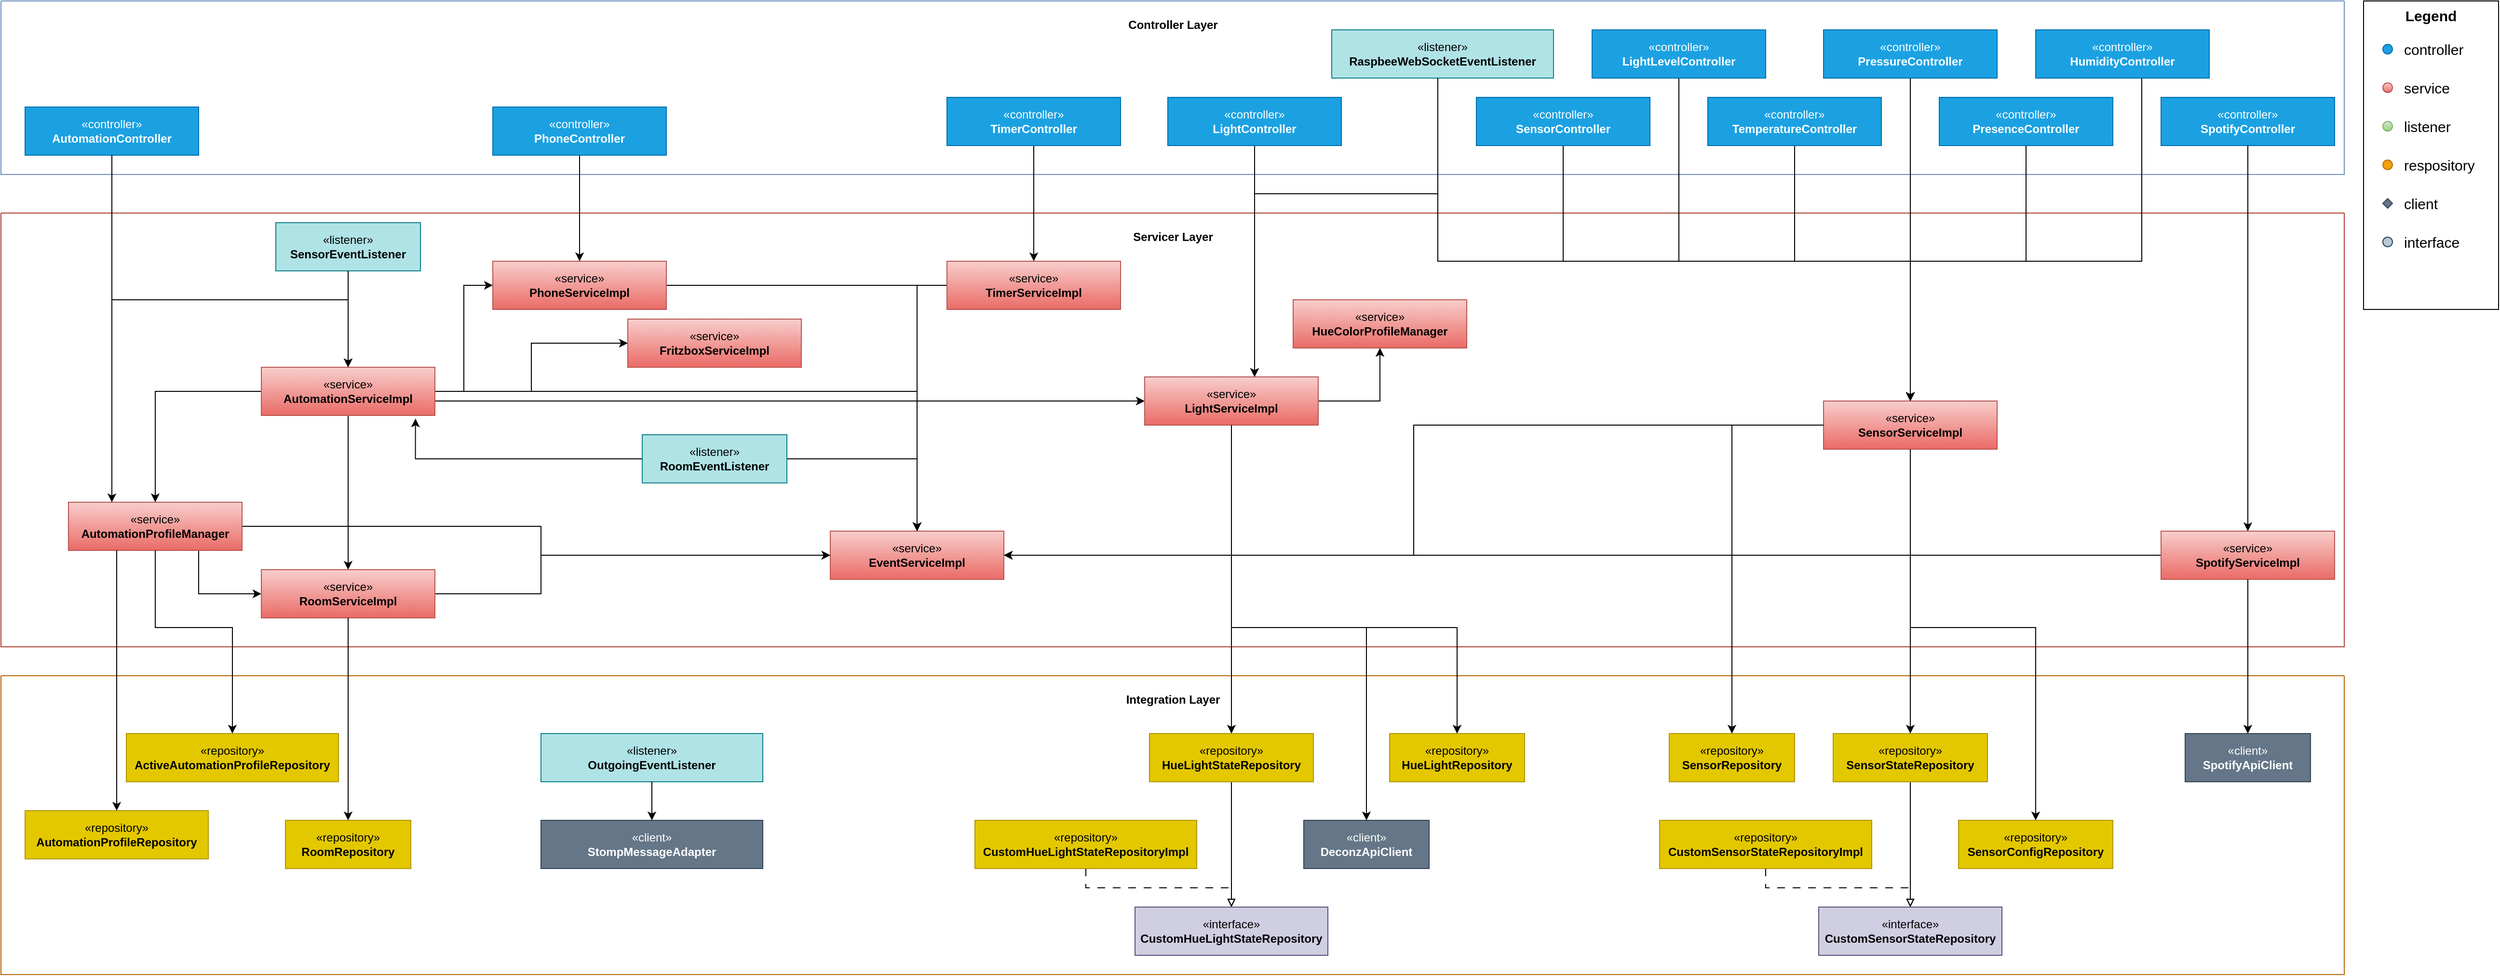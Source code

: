 <mxfile version="27.0.8">
  <diagram name="Seite-1" id="5CU7-ElbSWRXbxw236bT">
    <mxGraphModel dx="2350" dy="1247" grid="1" gridSize="10" guides="1" tooltips="1" connect="1" arrows="1" fold="1" page="1" pageScale="1" pageWidth="827" pageHeight="1169" math="0" shadow="0">
      <root>
        <mxCell id="0" />
        <mxCell id="1" parent="0" />
        <mxCell id="-B-z06DFlxI5KMjTxw7x-1" value="" style="swimlane;startSize=0;fillColor=#dae8fc;gradientColor=#7ea6e0;strokeColor=#6c8ebf;container=0;" parent="1" vertex="1">
          <mxGeometry x="80" y="170" width="2430" height="180" as="geometry" />
        </mxCell>
        <mxCell id="-B-z06DFlxI5KMjTxw7x-7" value="«controller»&lt;br&gt;&lt;b&gt;SpotifyController&lt;/b&gt;" style="html=1;whiteSpace=wrap;fillColor=#1ba1e2;fontColor=#ffffff;strokeColor=#006EAF;" parent="-B-z06DFlxI5KMjTxw7x-1" vertex="1">
          <mxGeometry x="2240" y="100" width="180" height="50" as="geometry" />
        </mxCell>
        <mxCell id="-B-z06DFlxI5KMjTxw7x-4" value="«controller»&lt;br&gt;&lt;b&gt;AutomationController&lt;/b&gt;" style="html=1;whiteSpace=wrap;fillColor=#1ba1e2;fontColor=#ffffff;strokeColor=#006EAF;" parent="-B-z06DFlxI5KMjTxw7x-1" vertex="1">
          <mxGeometry x="25" y="110" width="180" height="50" as="geometry" />
        </mxCell>
        <mxCell id="-B-z06DFlxI5KMjTxw7x-3" value="Controller Layer" style="text;html=1;align=center;verticalAlign=middle;resizable=0;points=[];autosize=1;strokeColor=none;fillColor=none;fontStyle=1" parent="-B-z06DFlxI5KMjTxw7x-1" vertex="1">
          <mxGeometry x="1160" y="10" width="110" height="30" as="geometry" />
        </mxCell>
        <mxCell id="-B-z06DFlxI5KMjTxw7x-102" value="«listener»&lt;br&gt;&lt;b&gt;RaspbeeWebSocketEventListener&lt;/b&gt;" style="html=1;whiteSpace=wrap;fillColor=#b0e3e6;strokeColor=#0e8088;" parent="-B-z06DFlxI5KMjTxw7x-1" vertex="1">
          <mxGeometry x="1380" y="30" width="230" height="50" as="geometry" />
        </mxCell>
        <mxCell id="-B-z06DFlxI5KMjTxw7x-15" value="" style="swimlane;startSize=0;fillColor=#fad9d5;strokeColor=#ae4132;" parent="1" vertex="1">
          <mxGeometry x="80" y="390" width="2430" height="450" as="geometry" />
        </mxCell>
        <mxCell id="-B-z06DFlxI5KMjTxw7x-16" value="Servicer Layer" style="text;html=1;align=center;verticalAlign=middle;resizable=0;points=[];autosize=1;strokeColor=none;fillColor=none;fontStyle=1" parent="-B-z06DFlxI5KMjTxw7x-15" vertex="1">
          <mxGeometry x="1165" y="10" width="100" height="30" as="geometry" />
        </mxCell>
        <mxCell id="-B-z06DFlxI5KMjTxw7x-73" style="edgeStyle=orthogonalEdgeStyle;rounded=0;orthogonalLoop=1;jettySize=auto;html=1;" parent="-B-z06DFlxI5KMjTxw7x-15" source="-B-z06DFlxI5KMjTxw7x-26" edge="1">
          <mxGeometry relative="1" as="geometry">
            <mxPoint x="860" y="355" as="targetPoint" />
            <Array as="points">
              <mxPoint x="560" y="325" />
              <mxPoint x="560" y="355" />
            </Array>
          </mxGeometry>
        </mxCell>
        <mxCell id="-B-z06DFlxI5KMjTxw7x-74" style="edgeStyle=orthogonalEdgeStyle;rounded=0;orthogonalLoop=1;jettySize=auto;html=1;entryX=0;entryY=0.5;entryDx=0;entryDy=0;exitX=0.75;exitY=1;exitDx=0;exitDy=0;" parent="-B-z06DFlxI5KMjTxw7x-15" source="-B-z06DFlxI5KMjTxw7x-26" target="-B-z06DFlxI5KMjTxw7x-33" edge="1">
          <mxGeometry relative="1" as="geometry" />
        </mxCell>
        <mxCell id="-B-z06DFlxI5KMjTxw7x-26" value="«service»&lt;br&gt;&lt;b&gt;AutomationProfileManager&lt;/b&gt;" style="html=1;whiteSpace=wrap;fillColor=#f8cecc;strokeColor=#b85450;gradientColor=#ea6b66;" parent="-B-z06DFlxI5KMjTxw7x-15" vertex="1">
          <mxGeometry x="70" y="300" width="180" height="50" as="geometry" />
        </mxCell>
        <mxCell id="-B-z06DFlxI5KMjTxw7x-75" style="edgeStyle=orthogonalEdgeStyle;rounded=0;orthogonalLoop=1;jettySize=auto;html=1;exitX=1;exitY=0.75;exitDx=0;exitDy=0;" parent="-B-z06DFlxI5KMjTxw7x-15" source="-B-z06DFlxI5KMjTxw7x-27" target="-B-z06DFlxI5KMjTxw7x-31" edge="1">
          <mxGeometry relative="1" as="geometry">
            <Array as="points">
              <mxPoint x="450" y="195" />
            </Array>
          </mxGeometry>
        </mxCell>
        <mxCell id="-B-z06DFlxI5KMjTxw7x-78" style="edgeStyle=orthogonalEdgeStyle;rounded=0;orthogonalLoop=1;jettySize=auto;html=1;" parent="-B-z06DFlxI5KMjTxw7x-15" source="-B-z06DFlxI5KMjTxw7x-27" target="-B-z06DFlxI5KMjTxw7x-28" edge="1">
          <mxGeometry relative="1" as="geometry" />
        </mxCell>
        <mxCell id="-B-z06DFlxI5KMjTxw7x-79" style="edgeStyle=orthogonalEdgeStyle;rounded=0;orthogonalLoop=1;jettySize=auto;html=1;entryX=0;entryY=0.5;entryDx=0;entryDy=0;" parent="-B-z06DFlxI5KMjTxw7x-15" source="-B-z06DFlxI5KMjTxw7x-27" target="-B-z06DFlxI5KMjTxw7x-32" edge="1">
          <mxGeometry relative="1" as="geometry" />
        </mxCell>
        <mxCell id="-B-z06DFlxI5KMjTxw7x-80" style="edgeStyle=orthogonalEdgeStyle;rounded=0;orthogonalLoop=1;jettySize=auto;html=1;" parent="-B-z06DFlxI5KMjTxw7x-15" source="-B-z06DFlxI5KMjTxw7x-27" target="-B-z06DFlxI5KMjTxw7x-29" edge="1">
          <mxGeometry relative="1" as="geometry" />
        </mxCell>
        <mxCell id="-B-z06DFlxI5KMjTxw7x-123" style="edgeStyle=orthogonalEdgeStyle;rounded=0;orthogonalLoop=1;jettySize=auto;html=1;" parent="-B-z06DFlxI5KMjTxw7x-15" source="-B-z06DFlxI5KMjTxw7x-27" target="-B-z06DFlxI5KMjTxw7x-26" edge="1">
          <mxGeometry relative="1" as="geometry" />
        </mxCell>
        <mxCell id="-B-z06DFlxI5KMjTxw7x-136" style="edgeStyle=orthogonalEdgeStyle;rounded=0;orthogonalLoop=1;jettySize=auto;html=1;entryX=0.5;entryY=0;entryDx=0;entryDy=0;" parent="-B-z06DFlxI5KMjTxw7x-15" source="-B-z06DFlxI5KMjTxw7x-27" target="-B-z06DFlxI5KMjTxw7x-33" edge="1">
          <mxGeometry relative="1" as="geometry" />
        </mxCell>
        <mxCell id="-B-z06DFlxI5KMjTxw7x-27" value="«service»&lt;br&gt;&lt;b&gt;AutomationServiceImpl&lt;/b&gt;" style="html=1;whiteSpace=wrap;fillColor=#f8cecc;strokeColor=#b85450;gradientColor=#ea6b66;" parent="-B-z06DFlxI5KMjTxw7x-15" vertex="1">
          <mxGeometry x="270" y="160" width="180" height="50" as="geometry" />
        </mxCell>
        <mxCell id="-B-z06DFlxI5KMjTxw7x-28" value="«service»&lt;br&gt;&lt;b&gt;EventServiceImpl&lt;/b&gt;" style="html=1;whiteSpace=wrap;fillColor=#f8cecc;strokeColor=#b85450;gradientColor=#ea6b66;" parent="-B-z06DFlxI5KMjTxw7x-15" vertex="1">
          <mxGeometry x="860" y="330" width="180" height="50" as="geometry" />
        </mxCell>
        <mxCell id="-B-z06DFlxI5KMjTxw7x-29" value="«service»&lt;br&gt;&lt;b&gt;FritzboxServiceImpl&lt;/b&gt;" style="html=1;whiteSpace=wrap;fillColor=#f8cecc;strokeColor=#b85450;gradientColor=#ea6b66;" parent="-B-z06DFlxI5KMjTxw7x-15" vertex="1">
          <mxGeometry x="650" y="110" width="180" height="50" as="geometry" />
        </mxCell>
        <mxCell id="-B-z06DFlxI5KMjTxw7x-30" value="«service»&lt;br&gt;&lt;b&gt;HueColorProfileManager&lt;/b&gt;" style="html=1;whiteSpace=wrap;fillColor=#f8cecc;strokeColor=#b85450;gradientColor=#ea6b66;" parent="-B-z06DFlxI5KMjTxw7x-15" vertex="1">
          <mxGeometry x="1340" y="90" width="180" height="50" as="geometry" />
        </mxCell>
        <mxCell id="-B-z06DFlxI5KMjTxw7x-83" style="edgeStyle=orthogonalEdgeStyle;rounded=0;orthogonalLoop=1;jettySize=auto;html=1;exitX=1;exitY=0.5;exitDx=0;exitDy=0;" parent="-B-z06DFlxI5KMjTxw7x-15" source="-B-z06DFlxI5KMjTxw7x-31" target="-B-z06DFlxI5KMjTxw7x-30" edge="1">
          <mxGeometry relative="1" as="geometry" />
        </mxCell>
        <mxCell id="-B-z06DFlxI5KMjTxw7x-31" value="«service»&lt;br&gt;&lt;b&gt;LightServiceImpl&lt;/b&gt;" style="html=1;whiteSpace=wrap;fillColor=#f8cecc;strokeColor=#b85450;gradientColor=#ea6b66;" parent="-B-z06DFlxI5KMjTxw7x-15" vertex="1">
          <mxGeometry x="1186" y="170" width="180" height="50" as="geometry" />
        </mxCell>
        <mxCell id="-B-z06DFlxI5KMjTxw7x-127" style="edgeStyle=orthogonalEdgeStyle;rounded=0;orthogonalLoop=1;jettySize=auto;html=1;" parent="-B-z06DFlxI5KMjTxw7x-15" source="-B-z06DFlxI5KMjTxw7x-32" target="-B-z06DFlxI5KMjTxw7x-28" edge="1">
          <mxGeometry relative="1" as="geometry" />
        </mxCell>
        <mxCell id="-B-z06DFlxI5KMjTxw7x-32" value="«service»&lt;br&gt;&lt;b&gt;PhoneServiceImpl&lt;/b&gt;" style="html=1;whiteSpace=wrap;fillColor=#f8cecc;strokeColor=#b85450;gradientColor=#ea6b66;" parent="-B-z06DFlxI5KMjTxw7x-15" vertex="1">
          <mxGeometry x="510" y="50" width="180" height="50" as="geometry" />
        </mxCell>
        <mxCell id="-B-z06DFlxI5KMjTxw7x-89" style="edgeStyle=orthogonalEdgeStyle;rounded=0;orthogonalLoop=1;jettySize=auto;html=1;entryX=0;entryY=0.5;entryDx=0;entryDy=0;" parent="-B-z06DFlxI5KMjTxw7x-15" source="-B-z06DFlxI5KMjTxw7x-33" target="-B-z06DFlxI5KMjTxw7x-28" edge="1">
          <mxGeometry relative="1" as="geometry">
            <Array as="points">
              <mxPoint x="560" y="395" />
              <mxPoint x="560" y="355" />
            </Array>
          </mxGeometry>
        </mxCell>
        <mxCell id="-B-z06DFlxI5KMjTxw7x-33" value="«service»&lt;br&gt;&lt;b&gt;RoomServiceImpl&lt;/b&gt;" style="html=1;whiteSpace=wrap;fillColor=#f8cecc;strokeColor=#b85450;gradientColor=#ea6b66;" parent="-B-z06DFlxI5KMjTxw7x-15" vertex="1">
          <mxGeometry x="270" y="370" width="180" height="50" as="geometry" />
        </mxCell>
        <mxCell id="-B-z06DFlxI5KMjTxw7x-133" style="edgeStyle=orthogonalEdgeStyle;rounded=0;orthogonalLoop=1;jettySize=auto;html=1;entryX=1;entryY=0.5;entryDx=0;entryDy=0;" parent="-B-z06DFlxI5KMjTxw7x-15" source="-B-z06DFlxI5KMjTxw7x-34" target="-B-z06DFlxI5KMjTxw7x-28" edge="1">
          <mxGeometry relative="1" as="geometry" />
        </mxCell>
        <mxCell id="-B-z06DFlxI5KMjTxw7x-34" value="«service»&lt;br&gt;&lt;b&gt;SensorServiceImpl&lt;/b&gt;" style="html=1;whiteSpace=wrap;fillColor=#f8cecc;strokeColor=#b85450;gradientColor=#ea6b66;" parent="-B-z06DFlxI5KMjTxw7x-15" vertex="1">
          <mxGeometry x="1890" y="195" width="180" height="50" as="geometry" />
        </mxCell>
        <mxCell id="-B-z06DFlxI5KMjTxw7x-96" style="edgeStyle=orthogonalEdgeStyle;rounded=0;orthogonalLoop=1;jettySize=auto;html=1;" parent="-B-z06DFlxI5KMjTxw7x-15" source="-B-z06DFlxI5KMjTxw7x-35" edge="1">
          <mxGeometry relative="1" as="geometry">
            <mxPoint x="1040" y="355" as="targetPoint" />
          </mxGeometry>
        </mxCell>
        <mxCell id="-B-z06DFlxI5KMjTxw7x-35" value="«service»&lt;br&gt;&lt;div&gt;&lt;b&gt;SpotifyServiceImpl&lt;/b&gt;&lt;/div&gt;" style="html=1;whiteSpace=wrap;fillColor=#f8cecc;strokeColor=#b85450;gradientColor=#ea6b66;" parent="-B-z06DFlxI5KMjTxw7x-15" vertex="1">
          <mxGeometry x="2240" y="330" width="180" height="50" as="geometry" />
        </mxCell>
        <mxCell id="-B-z06DFlxI5KMjTxw7x-131" style="edgeStyle=orthogonalEdgeStyle;rounded=0;orthogonalLoop=1;jettySize=auto;html=1;exitX=0;exitY=0.5;exitDx=0;exitDy=0;" parent="-B-z06DFlxI5KMjTxw7x-15" source="-B-z06DFlxI5KMjTxw7x-36" target="-B-z06DFlxI5KMjTxw7x-28" edge="1">
          <mxGeometry relative="1" as="geometry" />
        </mxCell>
        <mxCell id="-B-z06DFlxI5KMjTxw7x-36" value="«service»&lt;br&gt;&lt;div&gt;&lt;b&gt;TimerServiceImpl&lt;/b&gt;&lt;/div&gt;" style="html=1;whiteSpace=wrap;fillColor=#f8cecc;strokeColor=#b85450;gradientColor=#ea6b66;" parent="-B-z06DFlxI5KMjTxw7x-15" vertex="1">
          <mxGeometry x="981" y="50" width="180" height="50" as="geometry" />
        </mxCell>
        <mxCell id="-B-z06DFlxI5KMjTxw7x-99" value="" style="edgeStyle=orthogonalEdgeStyle;rounded=0;orthogonalLoop=1;jettySize=auto;html=1;entryX=0.888;entryY=1.064;entryDx=0;entryDy=0;entryPerimeter=0;" parent="-B-z06DFlxI5KMjTxw7x-15" source="-B-z06DFlxI5KMjTxw7x-98" target="-B-z06DFlxI5KMjTxw7x-27" edge="1">
          <mxGeometry relative="1" as="geometry" />
        </mxCell>
        <mxCell id="-B-z06DFlxI5KMjTxw7x-100" value="«listener»&lt;br&gt;&lt;b&gt;SensorEventListener&lt;/b&gt;" style="html=1;whiteSpace=wrap;fillColor=#b0e3e6;strokeColor=#0e8088;" parent="-B-z06DFlxI5KMjTxw7x-15" vertex="1">
          <mxGeometry x="285" y="10" width="150" height="50" as="geometry" />
        </mxCell>
        <mxCell id="-B-z06DFlxI5KMjTxw7x-101" value="" style="edgeStyle=orthogonalEdgeStyle;rounded=0;orthogonalLoop=1;jettySize=auto;html=1;" parent="-B-z06DFlxI5KMjTxw7x-15" source="-B-z06DFlxI5KMjTxw7x-100" target="-B-z06DFlxI5KMjTxw7x-27" edge="1">
          <mxGeometry relative="1" as="geometry" />
        </mxCell>
        <mxCell id="-B-z06DFlxI5KMjTxw7x-130" style="edgeStyle=orthogonalEdgeStyle;rounded=0;orthogonalLoop=1;jettySize=auto;html=1;" parent="-B-z06DFlxI5KMjTxw7x-15" source="-B-z06DFlxI5KMjTxw7x-98" target="-B-z06DFlxI5KMjTxw7x-28" edge="1">
          <mxGeometry relative="1" as="geometry" />
        </mxCell>
        <mxCell id="-B-z06DFlxI5KMjTxw7x-98" value="«listener»&lt;br&gt;&lt;b&gt;RoomEventListener&lt;/b&gt;" style="html=1;whiteSpace=wrap;fillColor=#b0e3e6;strokeColor=#0e8088;" parent="-B-z06DFlxI5KMjTxw7x-15" vertex="1">
          <mxGeometry x="665" y="230" width="150" height="50" as="geometry" />
        </mxCell>
        <mxCell id="-B-z06DFlxI5KMjTxw7x-38" value="" style="swimlane;startSize=0;fillColor=#fad7ac;strokeColor=#b46504;" parent="1" vertex="1">
          <mxGeometry x="80" y="870" width="2430" height="310" as="geometry" />
        </mxCell>
        <mxCell id="-B-z06DFlxI5KMjTxw7x-39" value="Integration Layer" style="text;html=1;align=center;verticalAlign=middle;resizable=0;points=[];autosize=1;strokeColor=none;fillColor=none;fontStyle=1" parent="-B-z06DFlxI5KMjTxw7x-38" vertex="1">
          <mxGeometry x="1160" y="10" width="110" height="30" as="geometry" />
        </mxCell>
        <mxCell id="-B-z06DFlxI5KMjTxw7x-40" value="«interface»&lt;br&gt;&lt;b&gt;CustomSensorStateRepository&lt;/b&gt;" style="html=1;whiteSpace=wrap;fillColor=#d0cee2;strokeColor=#56517e;" parent="-B-z06DFlxI5KMjTxw7x-38" vertex="1">
          <mxGeometry x="1885" y="240" width="190" height="50" as="geometry" />
        </mxCell>
        <mxCell id="-B-z06DFlxI5KMjTxw7x-52" value="«interface»&lt;br&gt;&lt;b&gt;CustomHueLightStateRepository&lt;/b&gt;" style="html=1;whiteSpace=wrap;fillColor=#d0cee2;strokeColor=#56517e;" parent="-B-z06DFlxI5KMjTxw7x-38" vertex="1">
          <mxGeometry x="1176" y="240" width="200" height="50" as="geometry" />
        </mxCell>
        <mxCell id="-B-z06DFlxI5KMjTxw7x-65" style="edgeStyle=orthogonalEdgeStyle;rounded=0;orthogonalLoop=1;jettySize=auto;html=1;endArrow=block;endFill=0;dashed=1;dashPattern=8 8;" parent="-B-z06DFlxI5KMjTxw7x-38" source="-B-z06DFlxI5KMjTxw7x-53" target="-B-z06DFlxI5KMjTxw7x-52" edge="1">
          <mxGeometry relative="1" as="geometry" />
        </mxCell>
        <mxCell id="-B-z06DFlxI5KMjTxw7x-53" value="«repository»&lt;br&gt;&lt;b&gt;CustomHueLightStateRepositoryImpl&lt;/b&gt;" style="html=1;whiteSpace=wrap;fillColor=#e3c800;strokeColor=#B09500;fontColor=#000000;" parent="-B-z06DFlxI5KMjTxw7x-38" vertex="1">
          <mxGeometry x="1010" y="150" width="230" height="50" as="geometry" />
        </mxCell>
        <mxCell id="-B-z06DFlxI5KMjTxw7x-54" value="«repository»&lt;br&gt;&lt;b&gt;RoomRepository&lt;/b&gt;" style="html=1;whiteSpace=wrap;fillColor=#e3c800;strokeColor=#B09500;fontColor=#000000;" parent="-B-z06DFlxI5KMjTxw7x-38" vertex="1">
          <mxGeometry x="295" y="150" width="130" height="50" as="geometry" />
        </mxCell>
        <mxCell id="-B-z06DFlxI5KMjTxw7x-55" value="«repository»&lt;br&gt;&lt;b&gt;HueLightRepository&lt;/b&gt;" style="html=1;whiteSpace=wrap;fillColor=#e3c800;strokeColor=#B09500;fontColor=#000000;" parent="-B-z06DFlxI5KMjTxw7x-38" vertex="1">
          <mxGeometry x="1440" y="60" width="140" height="50" as="geometry" />
        </mxCell>
        <mxCell id="-B-z06DFlxI5KMjTxw7x-68" value="" style="edgeStyle=orthogonalEdgeStyle;rounded=0;orthogonalLoop=1;jettySize=auto;html=1;endArrow=block;endFill=0;" parent="-B-z06DFlxI5KMjTxw7x-38" source="-B-z06DFlxI5KMjTxw7x-56" target="-B-z06DFlxI5KMjTxw7x-52" edge="1">
          <mxGeometry relative="1" as="geometry" />
        </mxCell>
        <mxCell id="-B-z06DFlxI5KMjTxw7x-56" value="«repository»&lt;br&gt;&lt;b&gt;HueLightStateRepository&lt;/b&gt;" style="html=1;whiteSpace=wrap;fillColor=#e3c800;strokeColor=#B09500;fontColor=#000000;" parent="-B-z06DFlxI5KMjTxw7x-38" vertex="1">
          <mxGeometry x="1191" y="60" width="170" height="50" as="geometry" />
        </mxCell>
        <mxCell id="-B-z06DFlxI5KMjTxw7x-67" value="" style="edgeStyle=orthogonalEdgeStyle;rounded=0;orthogonalLoop=1;jettySize=auto;html=1;endArrow=block;endFill=0;dashed=1;dashPattern=8 8;" parent="-B-z06DFlxI5KMjTxw7x-38" source="-B-z06DFlxI5KMjTxw7x-58" target="-B-z06DFlxI5KMjTxw7x-40" edge="1">
          <mxGeometry relative="1" as="geometry" />
        </mxCell>
        <mxCell id="-B-z06DFlxI5KMjTxw7x-58" value="«repository»&lt;br&gt;&lt;b&gt;CustomSensorStateRepositoryImpl&lt;/b&gt;" style="html=1;whiteSpace=wrap;fillColor=#e3c800;strokeColor=#B09500;fontColor=#000000;" parent="-B-z06DFlxI5KMjTxw7x-38" vertex="1">
          <mxGeometry x="1720" y="150" width="220" height="50" as="geometry" />
        </mxCell>
        <mxCell id="-B-z06DFlxI5KMjTxw7x-59" value="«repository»&lt;br&gt;&lt;div&gt;&lt;b&gt;ActiveAutomationProfileRepository&lt;/b&gt;&lt;/div&gt;" style="html=1;whiteSpace=wrap;fillColor=#e3c800;strokeColor=#B09500;fontColor=#000000;" parent="-B-z06DFlxI5KMjTxw7x-38" vertex="1">
          <mxGeometry x="130" y="60" width="220" height="50" as="geometry" />
        </mxCell>
        <mxCell id="-B-z06DFlxI5KMjTxw7x-60" value="«repository»&lt;br&gt;&lt;div&gt;&lt;b&gt;AutomationProfileRepository&lt;/b&gt;&lt;/div&gt;" style="html=1;whiteSpace=wrap;fillColor=#e3c800;strokeColor=#B09500;fontColor=#000000;" parent="-B-z06DFlxI5KMjTxw7x-38" vertex="1">
          <mxGeometry x="25" y="140" width="190" height="50" as="geometry" />
        </mxCell>
        <mxCell id="-B-z06DFlxI5KMjTxw7x-61" value="«repository»&lt;br&gt;&lt;div&gt;&lt;b&gt;SensorRepository&lt;/b&gt;&lt;/div&gt;" style="html=1;whiteSpace=wrap;fillColor=#e3c800;strokeColor=#B09500;fontColor=#000000;" parent="-B-z06DFlxI5KMjTxw7x-38" vertex="1">
          <mxGeometry x="1730" y="60" width="130" height="50" as="geometry" />
        </mxCell>
        <mxCell id="-B-z06DFlxI5KMjTxw7x-69" style="edgeStyle=orthogonalEdgeStyle;rounded=0;orthogonalLoop=1;jettySize=auto;html=1;endArrow=block;endFill=0;" parent="-B-z06DFlxI5KMjTxw7x-38" source="-B-z06DFlxI5KMjTxw7x-62" target="-B-z06DFlxI5KMjTxw7x-40" edge="1">
          <mxGeometry relative="1" as="geometry" />
        </mxCell>
        <mxCell id="-B-z06DFlxI5KMjTxw7x-62" value="«repository»&lt;br&gt;&lt;div&gt;&lt;b&gt;SensorStateRepository&lt;/b&gt;&lt;/div&gt;" style="html=1;whiteSpace=wrap;fillColor=#e3c800;strokeColor=#B09500;fontColor=#000000;" parent="-B-z06DFlxI5KMjTxw7x-38" vertex="1">
          <mxGeometry x="1900" y="60" width="160" height="50" as="geometry" />
        </mxCell>
        <mxCell id="-B-z06DFlxI5KMjTxw7x-64" value="«repository»&lt;br&gt;&lt;div&gt;&lt;b&gt;SensorConfigRepository&lt;/b&gt;&lt;/div&gt;" style="html=1;whiteSpace=wrap;fillColor=#e3c800;strokeColor=#B09500;fontColor=#000000;" parent="-B-z06DFlxI5KMjTxw7x-38" vertex="1">
          <mxGeometry x="2030" y="150" width="160" height="50" as="geometry" />
        </mxCell>
        <mxCell id="-B-z06DFlxI5KMjTxw7x-85" value="«client»&lt;br&gt;&lt;b&gt;DeconzApiClient&lt;/b&gt;" style="html=1;whiteSpace=wrap;fillColor=#647687;strokeColor=#314354;fontColor=#ffffff;" parent="-B-z06DFlxI5KMjTxw7x-38" vertex="1">
          <mxGeometry x="1351" y="150" width="130" height="50" as="geometry" />
        </mxCell>
        <mxCell id="-B-z06DFlxI5KMjTxw7x-94" value="«client»&lt;br&gt;&lt;b&gt;SpotifyApiClient&lt;/b&gt;" style="html=1;whiteSpace=wrap;fillColor=#647687;strokeColor=#314354;fontColor=#ffffff;" parent="-B-z06DFlxI5KMjTxw7x-38" vertex="1">
          <mxGeometry x="2265" y="60" width="130" height="50" as="geometry" />
        </mxCell>
        <mxCell id="-B-z06DFlxI5KMjTxw7x-104" value="«client»&lt;br&gt;&lt;b&gt;StompMessageAdapter&lt;/b&gt;" style="html=1;whiteSpace=wrap;fillColor=#647687;strokeColor=#314354;fontColor=#ffffff;" parent="-B-z06DFlxI5KMjTxw7x-38" vertex="1">
          <mxGeometry x="560" y="150" width="230" height="50" as="geometry" />
        </mxCell>
        <mxCell id="-B-z06DFlxI5KMjTxw7x-103" value="«listener»&lt;br&gt;&lt;b&gt;OutgoingEventListener&lt;/b&gt;" style="html=1;whiteSpace=wrap;fillColor=#b0e3e6;strokeColor=#0e8088;" parent="-B-z06DFlxI5KMjTxw7x-38" vertex="1">
          <mxGeometry x="560" y="60" width="230" height="50" as="geometry" />
        </mxCell>
        <mxCell id="-B-z06DFlxI5KMjTxw7x-105" value="" style="edgeStyle=orthogonalEdgeStyle;rounded=0;orthogonalLoop=1;jettySize=auto;html=1;" parent="-B-z06DFlxI5KMjTxw7x-38" source="-B-z06DFlxI5KMjTxw7x-103" target="-B-z06DFlxI5KMjTxw7x-104" edge="1">
          <mxGeometry relative="1" as="geometry" />
        </mxCell>
        <mxCell id="-B-z06DFlxI5KMjTxw7x-70" style="edgeStyle=orthogonalEdgeStyle;rounded=0;orthogonalLoop=1;jettySize=auto;html=1;" parent="1" source="-B-z06DFlxI5KMjTxw7x-26" target="-B-z06DFlxI5KMjTxw7x-59" edge="1">
          <mxGeometry relative="1" as="geometry">
            <Array as="points">
              <mxPoint x="240" y="820" />
              <mxPoint x="320" y="820" />
            </Array>
          </mxGeometry>
        </mxCell>
        <mxCell id="-B-z06DFlxI5KMjTxw7x-72" style="edgeStyle=orthogonalEdgeStyle;rounded=0;orthogonalLoop=1;jettySize=auto;html=1;entryX=0.5;entryY=0;entryDx=0;entryDy=0;" parent="1" source="-B-z06DFlxI5KMjTxw7x-26" target="-B-z06DFlxI5KMjTxw7x-60" edge="1">
          <mxGeometry relative="1" as="geometry">
            <Array as="points">
              <mxPoint x="200" y="810" />
              <mxPoint x="200" y="810" />
            </Array>
          </mxGeometry>
        </mxCell>
        <mxCell id="-B-z06DFlxI5KMjTxw7x-81" style="edgeStyle=orthogonalEdgeStyle;rounded=0;orthogonalLoop=1;jettySize=auto;html=1;entryX=0.5;entryY=0;entryDx=0;entryDy=0;" parent="1" source="-B-z06DFlxI5KMjTxw7x-31" target="-B-z06DFlxI5KMjTxw7x-56" edge="1">
          <mxGeometry relative="1" as="geometry" />
        </mxCell>
        <mxCell id="-B-z06DFlxI5KMjTxw7x-86" style="edgeStyle=orthogonalEdgeStyle;rounded=0;orthogonalLoop=1;jettySize=auto;html=1;" parent="1" source="-B-z06DFlxI5KMjTxw7x-31" target="-B-z06DFlxI5KMjTxw7x-85" edge="1">
          <mxGeometry relative="1" as="geometry">
            <Array as="points">
              <mxPoint x="1356" y="820" />
              <mxPoint x="1496" y="820" />
            </Array>
          </mxGeometry>
        </mxCell>
        <mxCell id="-B-z06DFlxI5KMjTxw7x-88" style="edgeStyle=orthogonalEdgeStyle;rounded=0;orthogonalLoop=1;jettySize=auto;html=1;" parent="1" source="-B-z06DFlxI5KMjTxw7x-33" target="-B-z06DFlxI5KMjTxw7x-54" edge="1">
          <mxGeometry relative="1" as="geometry" />
        </mxCell>
        <mxCell id="-B-z06DFlxI5KMjTxw7x-91" style="edgeStyle=orthogonalEdgeStyle;rounded=0;orthogonalLoop=1;jettySize=auto;html=1;" parent="1" source="-B-z06DFlxI5KMjTxw7x-34" target="-B-z06DFlxI5KMjTxw7x-64" edge="1">
          <mxGeometry relative="1" as="geometry">
            <Array as="points">
              <mxPoint x="2060" y="820" />
              <mxPoint x="2190" y="820" />
            </Array>
          </mxGeometry>
        </mxCell>
        <mxCell id="-B-z06DFlxI5KMjTxw7x-95" style="edgeStyle=orthogonalEdgeStyle;rounded=0;orthogonalLoop=1;jettySize=auto;html=1;entryX=0.5;entryY=0;entryDx=0;entryDy=0;" parent="1" source="-B-z06DFlxI5KMjTxw7x-35" target="-B-z06DFlxI5KMjTxw7x-94" edge="1">
          <mxGeometry relative="1" as="geometry" />
        </mxCell>
        <mxCell id="-B-z06DFlxI5KMjTxw7x-106" style="edgeStyle=orthogonalEdgeStyle;rounded=0;orthogonalLoop=1;jettySize=auto;html=1;" parent="1" source="-B-z06DFlxI5KMjTxw7x-102" target="-B-z06DFlxI5KMjTxw7x-34" edge="1">
          <mxGeometry relative="1" as="geometry">
            <Array as="points">
              <mxPoint x="1570" y="440" />
              <mxPoint x="2060" y="440" />
            </Array>
          </mxGeometry>
        </mxCell>
        <mxCell id="-B-z06DFlxI5KMjTxw7x-107" style="edgeStyle=orthogonalEdgeStyle;rounded=0;orthogonalLoop=1;jettySize=auto;html=1;" parent="1" source="-B-z06DFlxI5KMjTxw7x-102" target="-B-z06DFlxI5KMjTxw7x-31" edge="1">
          <mxGeometry relative="1" as="geometry">
            <Array as="points">
              <mxPoint x="1570" y="370" />
              <mxPoint x="1380" y="370" />
            </Array>
          </mxGeometry>
        </mxCell>
        <mxCell id="-B-z06DFlxI5KMjTxw7x-108" style="edgeStyle=orthogonalEdgeStyle;rounded=0;orthogonalLoop=1;jettySize=auto;html=1;entryX=0.25;entryY=0;entryDx=0;entryDy=0;" parent="1" source="-B-z06DFlxI5KMjTxw7x-4" target="-B-z06DFlxI5KMjTxw7x-26" edge="1">
          <mxGeometry relative="1" as="geometry" />
        </mxCell>
        <mxCell id="-B-z06DFlxI5KMjTxw7x-110" style="edgeStyle=orthogonalEdgeStyle;rounded=0;orthogonalLoop=1;jettySize=auto;html=1;" parent="1" source="-B-z06DFlxI5KMjTxw7x-6" target="-B-z06DFlxI5KMjTxw7x-32" edge="1">
          <mxGeometry relative="1" as="geometry" />
        </mxCell>
        <mxCell id="-B-z06DFlxI5KMjTxw7x-111" style="edgeStyle=orthogonalEdgeStyle;rounded=0;orthogonalLoop=1;jettySize=auto;html=1;" parent="1" source="-B-z06DFlxI5KMjTxw7x-7" target="-B-z06DFlxI5KMjTxw7x-35" edge="1">
          <mxGeometry relative="1" as="geometry" />
        </mxCell>
        <mxCell id="-B-z06DFlxI5KMjTxw7x-112" style="edgeStyle=orthogonalEdgeStyle;rounded=0;orthogonalLoop=1;jettySize=auto;html=1;" parent="1" source="-B-z06DFlxI5KMjTxw7x-8" target="-B-z06DFlxI5KMjTxw7x-36" edge="1">
          <mxGeometry relative="1" as="geometry" />
        </mxCell>
        <mxCell id="-B-z06DFlxI5KMjTxw7x-113" style="edgeStyle=orthogonalEdgeStyle;rounded=0;orthogonalLoop=1;jettySize=auto;html=1;" parent="1" target="-B-z06DFlxI5KMjTxw7x-34" edge="1">
          <mxGeometry relative="1" as="geometry">
            <Array as="points">
              <mxPoint x="2300" y="440" />
              <mxPoint x="2060" y="440" />
            </Array>
            <mxPoint x="2300" y="250" as="sourcePoint" />
          </mxGeometry>
        </mxCell>
        <mxCell id="-B-z06DFlxI5KMjTxw7x-115" style="edgeStyle=orthogonalEdgeStyle;rounded=0;orthogonalLoop=1;jettySize=auto;html=1;" parent="1" source="-B-z06DFlxI5KMjTxw7x-10" target="-B-z06DFlxI5KMjTxw7x-34" edge="1">
          <mxGeometry relative="1" as="geometry">
            <Array as="points">
              <mxPoint x="1820" y="440" />
              <mxPoint x="2060" y="440" />
            </Array>
          </mxGeometry>
        </mxCell>
        <mxCell id="-B-z06DFlxI5KMjTxw7x-118" style="edgeStyle=orthogonalEdgeStyle;rounded=0;orthogonalLoop=1;jettySize=auto;html=1;" parent="1" source="-B-z06DFlxI5KMjTxw7x-11" target="-B-z06DFlxI5KMjTxw7x-34" edge="1">
          <mxGeometry relative="1" as="geometry">
            <Array as="points">
              <mxPoint x="2180" y="440" />
              <mxPoint x="2060" y="440" />
            </Array>
          </mxGeometry>
        </mxCell>
        <mxCell id="-B-z06DFlxI5KMjTxw7x-119" style="edgeStyle=orthogonalEdgeStyle;rounded=0;orthogonalLoop=1;jettySize=auto;html=1;" parent="1" source="-B-z06DFlxI5KMjTxw7x-12" target="-B-z06DFlxI5KMjTxw7x-34" edge="1">
          <mxGeometry relative="1" as="geometry">
            <Array as="points">
              <mxPoint x="2060" y="510" />
              <mxPoint x="2060" y="510" />
            </Array>
          </mxGeometry>
        </mxCell>
        <mxCell id="-B-z06DFlxI5KMjTxw7x-121" style="edgeStyle=orthogonalEdgeStyle;rounded=0;orthogonalLoop=1;jettySize=auto;html=1;" parent="1" source="-B-z06DFlxI5KMjTxw7x-14" target="-B-z06DFlxI5KMjTxw7x-34" edge="1">
          <mxGeometry relative="1" as="geometry">
            <Array as="points">
              <mxPoint x="1940" y="440" />
              <mxPoint x="2060" y="440" />
            </Array>
          </mxGeometry>
        </mxCell>
        <mxCell id="-B-z06DFlxI5KMjTxw7x-128" style="edgeStyle=orthogonalEdgeStyle;rounded=0;orthogonalLoop=1;jettySize=auto;html=1;exitX=0.5;exitY=1;exitDx=0;exitDy=0;" parent="1" source="-B-z06DFlxI5KMjTxw7x-34" target="-B-z06DFlxI5KMjTxw7x-62" edge="1">
          <mxGeometry relative="1" as="geometry">
            <Array as="points">
              <mxPoint x="2060" y="730" />
              <mxPoint x="2060" y="730" />
            </Array>
          </mxGeometry>
        </mxCell>
        <mxCell id="-B-z06DFlxI5KMjTxw7x-129" style="edgeStyle=orthogonalEdgeStyle;rounded=0;orthogonalLoop=1;jettySize=auto;html=1;" parent="1" source="-B-z06DFlxI5KMjTxw7x-34" target="-B-z06DFlxI5KMjTxw7x-61" edge="1">
          <mxGeometry relative="1" as="geometry" />
        </mxCell>
        <mxCell id="-B-z06DFlxI5KMjTxw7x-134" style="edgeStyle=orthogonalEdgeStyle;rounded=0;orthogonalLoop=1;jettySize=auto;html=1;" parent="1" source="-B-z06DFlxI5KMjTxw7x-13" target="-B-z06DFlxI5KMjTxw7x-34" edge="1">
          <mxGeometry relative="1" as="geometry">
            <Array as="points">
              <mxPoint x="1700" y="440" />
              <mxPoint x="2060" y="440" />
            </Array>
          </mxGeometry>
        </mxCell>
        <mxCell id="-B-z06DFlxI5KMjTxw7x-6" value="«controller»&lt;br&gt;&lt;b&gt;PhoneController&lt;/b&gt;" style="html=1;whiteSpace=wrap;fillColor=#1ba1e2;fontColor=#ffffff;strokeColor=#006EAF;" parent="1" vertex="1">
          <mxGeometry x="590" y="280" width="180" height="50" as="geometry" />
        </mxCell>
        <mxCell id="-B-z06DFlxI5KMjTxw7x-135" style="edgeStyle=orthogonalEdgeStyle;rounded=0;orthogonalLoop=1;jettySize=auto;html=1;" parent="1" source="-B-z06DFlxI5KMjTxw7x-4" target="-B-z06DFlxI5KMjTxw7x-27" edge="1">
          <mxGeometry relative="1" as="geometry">
            <Array as="points">
              <mxPoint x="195" y="480" />
              <mxPoint x="440" y="480" />
            </Array>
          </mxGeometry>
        </mxCell>
        <mxCell id="-B-z06DFlxI5KMjTxw7x-139" style="edgeStyle=orthogonalEdgeStyle;rounded=0;orthogonalLoop=1;jettySize=auto;html=1;" parent="1" source="-B-z06DFlxI5KMjTxw7x-116" target="-B-z06DFlxI5KMjTxw7x-31" edge="1">
          <mxGeometry relative="1" as="geometry">
            <Array as="points">
              <mxPoint x="1380" y="510" />
              <mxPoint x="1380" y="510" />
            </Array>
          </mxGeometry>
        </mxCell>
        <mxCell id="-B-z06DFlxI5KMjTxw7x-140" style="edgeStyle=orthogonalEdgeStyle;rounded=0;orthogonalLoop=1;jettySize=auto;html=1;" parent="1" source="-B-z06DFlxI5KMjTxw7x-31" target="-B-z06DFlxI5KMjTxw7x-55" edge="1">
          <mxGeometry relative="1" as="geometry">
            <Array as="points">
              <mxPoint x="1356" y="820" />
              <mxPoint x="1590" y="820" />
            </Array>
          </mxGeometry>
        </mxCell>
        <mxCell id="-B-z06DFlxI5KMjTxw7x-163" value="" style="group" parent="1" vertex="1" connectable="0">
          <mxGeometry x="2530" y="170" width="140" height="320" as="geometry" />
        </mxCell>
        <mxCell id="-B-z06DFlxI5KMjTxw7x-142" value="" style="rounded=0;whiteSpace=wrap;html=1;" parent="-B-z06DFlxI5KMjTxw7x-163" vertex="1">
          <mxGeometry width="140" height="320" as="geometry" />
        </mxCell>
        <mxCell id="-B-z06DFlxI5KMjTxw7x-143" value="Legend" style="text;html=1;align=center;verticalAlign=middle;whiteSpace=wrap;rounded=0;fontStyle=1;fontSize=15;" parent="-B-z06DFlxI5KMjTxw7x-163" vertex="1">
          <mxGeometry x="40" width="60" height="30" as="geometry" />
        </mxCell>
        <mxCell id="-B-z06DFlxI5KMjTxw7x-144" value="" style="ellipse;whiteSpace=wrap;html=1;aspect=fixed;fillColor=#1ba1e2;fontColor=#ffffff;strokeColor=#006EAF;" parent="-B-z06DFlxI5KMjTxw7x-163" vertex="1">
          <mxGeometry x="20" y="45" width="10" height="10" as="geometry" />
        </mxCell>
        <mxCell id="-B-z06DFlxI5KMjTxw7x-145" value="controller" style="text;html=1;align=left;verticalAlign=middle;whiteSpace=wrap;rounded=0;fontSize=15;" parent="-B-z06DFlxI5KMjTxw7x-163" vertex="1">
          <mxGeometry x="40" y="35" width="60" height="30" as="geometry" />
        </mxCell>
        <mxCell id="-B-z06DFlxI5KMjTxw7x-146" value="" style="ellipse;whiteSpace=wrap;html=1;aspect=fixed;fillColor=#f8cecc;strokeColor=#b85450;gradientColor=#ea6b66;" parent="-B-z06DFlxI5KMjTxw7x-163" vertex="1">
          <mxGeometry x="20" y="85" width="10" height="10" as="geometry" />
        </mxCell>
        <mxCell id="-B-z06DFlxI5KMjTxw7x-147" value="service" style="text;html=1;align=left;verticalAlign=middle;whiteSpace=wrap;rounded=0;fontSize=15;" parent="-B-z06DFlxI5KMjTxw7x-163" vertex="1">
          <mxGeometry x="40" y="75" width="60" height="30" as="geometry" />
        </mxCell>
        <mxCell id="-B-z06DFlxI5KMjTxw7x-148" value="" style="ellipse;whiteSpace=wrap;html=1;aspect=fixed;fillColor=#d5e8d4;strokeColor=#82b366;gradientColor=#97d077;" parent="-B-z06DFlxI5KMjTxw7x-163" vertex="1">
          <mxGeometry x="20" y="125" width="10" height="10" as="geometry" />
        </mxCell>
        <mxCell id="-B-z06DFlxI5KMjTxw7x-149" value="listener" style="text;html=1;align=left;verticalAlign=middle;whiteSpace=wrap;rounded=0;fontSize=15;" parent="-B-z06DFlxI5KMjTxw7x-163" vertex="1">
          <mxGeometry x="40" y="115" width="60" height="30" as="geometry" />
        </mxCell>
        <mxCell id="-B-z06DFlxI5KMjTxw7x-150" value="" style="ellipse;whiteSpace=wrap;html=1;aspect=fixed;fillColor=#f0a30a;strokeColor=#BD7000;fontColor=#000000;" parent="-B-z06DFlxI5KMjTxw7x-163" vertex="1">
          <mxGeometry x="20" y="165" width="10" height="10" as="geometry" />
        </mxCell>
        <mxCell id="-B-z06DFlxI5KMjTxw7x-151" value="respository" style="text;html=1;align=left;verticalAlign=middle;whiteSpace=wrap;rounded=0;fontSize=15;" parent="-B-z06DFlxI5KMjTxw7x-163" vertex="1">
          <mxGeometry x="40" y="155" width="60" height="30" as="geometry" />
        </mxCell>
        <mxCell id="-B-z06DFlxI5KMjTxw7x-152" value="" style="rhombus;whiteSpace=wrap;html=1;fillColor=#647687;fontColor=#ffffff;strokeColor=#314354;" parent="-B-z06DFlxI5KMjTxw7x-163" vertex="1">
          <mxGeometry x="20" y="205" width="10" height="10" as="geometry" />
        </mxCell>
        <mxCell id="-B-z06DFlxI5KMjTxw7x-153" value="client" style="text;html=1;align=left;verticalAlign=middle;whiteSpace=wrap;rounded=0;fontSize=15;" parent="-B-z06DFlxI5KMjTxw7x-163" vertex="1">
          <mxGeometry x="40" y="195" width="60" height="30" as="geometry" />
        </mxCell>
        <mxCell id="-B-z06DFlxI5KMjTxw7x-154" value="" style="ellipse;whiteSpace=wrap;html=1;aspect=fixed;fillColor=#bac8d3;strokeColor=#23445d;" parent="-B-z06DFlxI5KMjTxw7x-163" vertex="1">
          <mxGeometry x="20" y="245" width="10" height="10" as="geometry" />
        </mxCell>
        <mxCell id="-B-z06DFlxI5KMjTxw7x-155" value="interface" style="text;html=1;align=left;verticalAlign=middle;whiteSpace=wrap;rounded=0;fontSize=15;" parent="-B-z06DFlxI5KMjTxw7x-163" vertex="1">
          <mxGeometry x="40" y="235" width="60" height="30" as="geometry" />
        </mxCell>
        <mxCell id="-B-z06DFlxI5KMjTxw7x-8" value="«controller»&lt;br&gt;&lt;b&gt;TimerController&lt;/b&gt;" style="html=1;whiteSpace=wrap;fillColor=#1ba1e2;fontColor=#ffffff;strokeColor=#006EAF;" parent="1" vertex="1">
          <mxGeometry x="1061" y="270" width="180" height="50" as="geometry" />
        </mxCell>
        <mxCell id="-B-z06DFlxI5KMjTxw7x-116" value="«controller»&lt;br&gt;&lt;b&gt;LightController&lt;/b&gt;" style="html=1;whiteSpace=wrap;fillColor=#1ba1e2;fontColor=#ffffff;strokeColor=#006EAF;" parent="1" vertex="1">
          <mxGeometry x="1290" y="270" width="180" height="50" as="geometry" />
        </mxCell>
        <mxCell id="-B-z06DFlxI5KMjTxw7x-13" value="«controller»&lt;br&gt;&lt;b&gt;SensorController&lt;/b&gt;" style="html=1;whiteSpace=wrap;fillColor=#1ba1e2;fontColor=#ffffff;strokeColor=#006EAF;" parent="1" vertex="1">
          <mxGeometry x="1610" y="270" width="180" height="50" as="geometry" />
        </mxCell>
        <mxCell id="-B-z06DFlxI5KMjTxw7x-10" value="«controller»&lt;br&gt;&lt;b&gt;LightLevelController&lt;/b&gt;" style="html=1;whiteSpace=wrap;fillColor=#1ba1e2;fontColor=#ffffff;strokeColor=#006EAF;" parent="1" vertex="1">
          <mxGeometry x="1730" y="200" width="180" height="50" as="geometry" />
        </mxCell>
        <mxCell id="-B-z06DFlxI5KMjTxw7x-14" value="«controller»&lt;br&gt;&lt;b&gt;TemperatureController&lt;/b&gt;" style="html=1;whiteSpace=wrap;fillColor=#1ba1e2;fontColor=#ffffff;strokeColor=#006EAF;" parent="1" vertex="1">
          <mxGeometry x="1850" y="270" width="180" height="50" as="geometry" />
        </mxCell>
        <mxCell id="-B-z06DFlxI5KMjTxw7x-12" value="«controller»&lt;br&gt;&lt;b&gt;PressureController&lt;/b&gt;" style="html=1;whiteSpace=wrap;fillColor=#1ba1e2;fontColor=#ffffff;strokeColor=#006EAF;" parent="1" vertex="1">
          <mxGeometry x="1970" y="200" width="180" height="50" as="geometry" />
        </mxCell>
        <mxCell id="-B-z06DFlxI5KMjTxw7x-11" value="«controller»&lt;br&gt;&lt;b&gt;PresenceController&lt;/b&gt;" style="html=1;whiteSpace=wrap;fillColor=#1ba1e2;fontColor=#ffffff;strokeColor=#006EAF;" parent="1" vertex="1">
          <mxGeometry x="2090" y="270" width="180" height="50" as="geometry" />
        </mxCell>
        <mxCell id="-B-z06DFlxI5KMjTxw7x-9" value="«controller»&lt;br&gt;&lt;b&gt;HumidityController&lt;/b&gt;" style="html=1;whiteSpace=wrap;fillColor=#1ba1e2;fontColor=#ffffff;strokeColor=#006EAF;" parent="1" vertex="1">
          <mxGeometry x="2190" y="200" width="180" height="50" as="geometry" />
        </mxCell>
      </root>
    </mxGraphModel>
  </diagram>
</mxfile>
